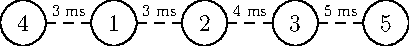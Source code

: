 unitsize(.8cm);

void draw_node(pair pos, string text) {
	path c = circle(pos, .5);
	fill(c, white);
	draw(c, black);
	label(text, pos);
}

void draw_edge(path edge, string text, align al = NoAlign) {
	pair a = relpoint(edge, 0);
	pair b = relpoint(edge, 1);

	real time_a = intersect(edge, circle(a, .5))[0];
	real time_b = intersect(edge, circle(b, .5))[0];

	path sub = subpath(edge, time_a, time_b);
	pair mid = midpoint(sub);
	
	label(scale(.7) * text, mid, al);

	//draw(sub, arrow = EndArrow(TeXHead, size = 1.5));
	draw(sub, dashed);
}

pair n0 = (0,0);
pair n1 = (2,0);
pair n2 = (4,0);
pair n3 = (6,0);
pair n4 = (8,0);

draw_edge(n0 .. n1, "3 ms", N);
draw_edge(n1 .. n2, "3 ms", N);
draw_edge(n2 .. n3, "4 ms", N);
draw_edge(n3 .. n4, "5 ms", N);

draw_node(n0, "4");
draw_node(n1, "1");
draw_node(n2, "2");
draw_node(n3, "3");
draw_node(n4, "5");
